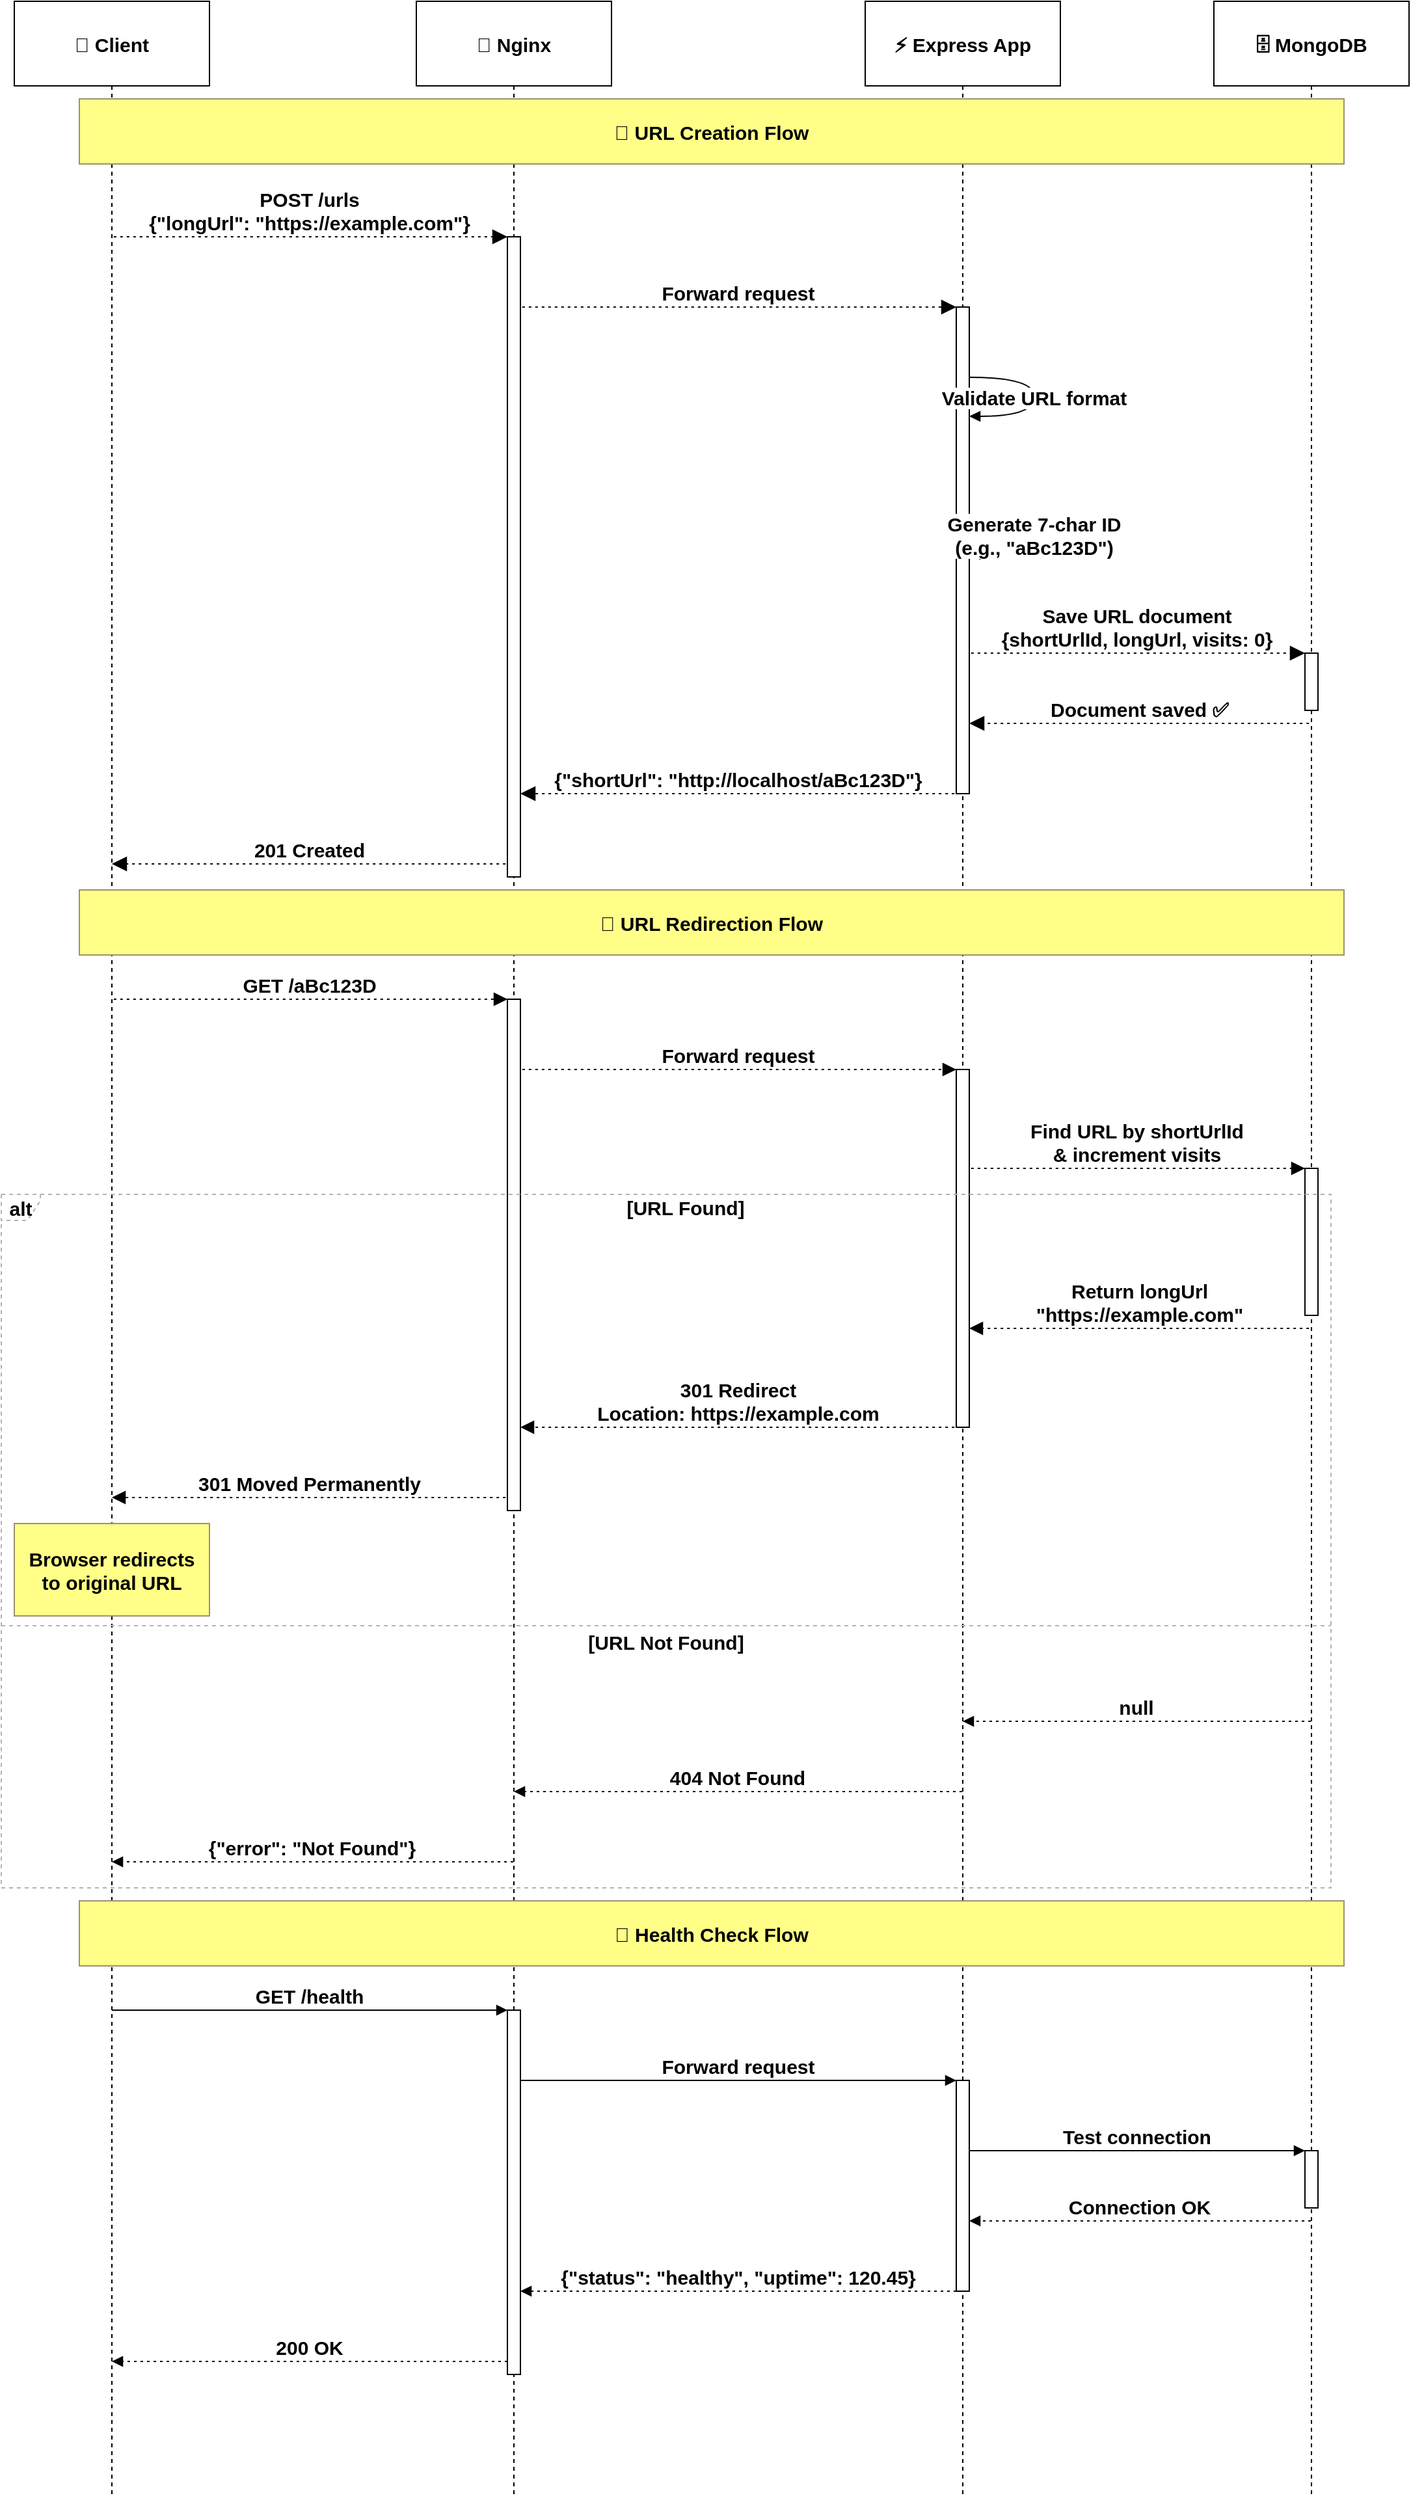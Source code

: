 <mxfile version="28.1.1">
  <diagram name="Page-1" id="5Cikq_0D57rgcYY9dtNF">
    <mxGraphModel dx="1432" dy="691" grid="1" gridSize="10" guides="1" tooltips="1" connect="1" arrows="1" fold="1" page="1" pageScale="1" pageWidth="1920" pageHeight="1200" math="0" shadow="0">
      <root>
        <mxCell id="0" />
        <mxCell id="1" parent="0" />
        <mxCell id="7h9v4WSWwZgwFa_6Z0hm-1" value="👤 Client" style="shape=umlLifeline;perimeter=lifelinePerimeter;whiteSpace=wrap;container=1;dropTarget=0;collapsible=0;recursiveResize=0;outlineConnect=0;portConstraint=eastwest;newEdgeStyle={&quot;edgeStyle&quot;:&quot;elbowEdgeStyle&quot;,&quot;elbow&quot;:&quot;vertical&quot;,&quot;curved&quot;:0,&quot;rounded&quot;:0};size=65;fontStyle=1;fontSize=15;" vertex="1" parent="1">
          <mxGeometry x="30" y="20" width="150" height="1919" as="geometry" />
        </mxCell>
        <mxCell id="7h9v4WSWwZgwFa_6Z0hm-2" value="🔄 Nginx" style="shape=umlLifeline;perimeter=lifelinePerimeter;whiteSpace=wrap;container=1;dropTarget=0;collapsible=0;recursiveResize=0;outlineConnect=0;portConstraint=eastwest;newEdgeStyle={&quot;edgeStyle&quot;:&quot;elbowEdgeStyle&quot;,&quot;elbow&quot;:&quot;vertical&quot;,&quot;curved&quot;:0,&quot;rounded&quot;:0};size=65;fontStyle=1;fontSize=15;" vertex="1" parent="1">
          <mxGeometry x="339" y="20" width="150" height="1919" as="geometry" />
        </mxCell>
        <mxCell id="7h9v4WSWwZgwFa_6Z0hm-3" value="" style="points=[];perimeter=orthogonalPerimeter;outlineConnect=0;targetShapes=umlLifeline;portConstraint=eastwest;newEdgeStyle={&quot;edgeStyle&quot;:&quot;elbowEdgeStyle&quot;,&quot;elbow&quot;:&quot;vertical&quot;,&quot;curved&quot;:0,&quot;rounded&quot;:0};fontStyle=1;fontSize=15;" vertex="1" parent="7h9v4WSWwZgwFa_6Z0hm-2">
          <mxGeometry x="70" y="181" width="10" height="492" as="geometry" />
        </mxCell>
        <mxCell id="7h9v4WSWwZgwFa_6Z0hm-4" value="" style="points=[];perimeter=orthogonalPerimeter;outlineConnect=0;targetShapes=umlLifeline;portConstraint=eastwest;newEdgeStyle={&quot;edgeStyle&quot;:&quot;elbowEdgeStyle&quot;,&quot;elbow&quot;:&quot;vertical&quot;,&quot;curved&quot;:0,&quot;rounded&quot;:0};fontStyle=1;fontSize=15;" vertex="1" parent="7h9v4WSWwZgwFa_6Z0hm-2">
          <mxGeometry x="70" y="767" width="10" height="393" as="geometry" />
        </mxCell>
        <mxCell id="7h9v4WSWwZgwFa_6Z0hm-5" value="" style="points=[];perimeter=orthogonalPerimeter;outlineConnect=0;targetShapes=umlLifeline;portConstraint=eastwest;newEdgeStyle={&quot;edgeStyle&quot;:&quot;elbowEdgeStyle&quot;,&quot;elbow&quot;:&quot;vertical&quot;,&quot;curved&quot;:0,&quot;rounded&quot;:0};fontStyle=1;fontSize=15;" vertex="1" parent="7h9v4WSWwZgwFa_6Z0hm-2">
          <mxGeometry x="70" y="1544" width="10" height="280" as="geometry" />
        </mxCell>
        <mxCell id="7h9v4WSWwZgwFa_6Z0hm-6" value="⚡ Express App" style="shape=umlLifeline;perimeter=lifelinePerimeter;whiteSpace=wrap;container=1;dropTarget=0;collapsible=0;recursiveResize=0;outlineConnect=0;portConstraint=eastwest;newEdgeStyle={&quot;edgeStyle&quot;:&quot;elbowEdgeStyle&quot;,&quot;elbow&quot;:&quot;vertical&quot;,&quot;curved&quot;:0,&quot;rounded&quot;:0};size=65;fontStyle=1;fontSize=15;" vertex="1" parent="1">
          <mxGeometry x="684" y="20" width="150" height="1919" as="geometry" />
        </mxCell>
        <mxCell id="7h9v4WSWwZgwFa_6Z0hm-7" value="" style="points=[];perimeter=orthogonalPerimeter;outlineConnect=0;targetShapes=umlLifeline;portConstraint=eastwest;newEdgeStyle={&quot;edgeStyle&quot;:&quot;elbowEdgeStyle&quot;,&quot;elbow&quot;:&quot;vertical&quot;,&quot;curved&quot;:0,&quot;rounded&quot;:0};fontStyle=1;fontSize=15;" vertex="1" parent="7h9v4WSWwZgwFa_6Z0hm-6">
          <mxGeometry x="70" y="235" width="10" height="374" as="geometry" />
        </mxCell>
        <mxCell id="7h9v4WSWwZgwFa_6Z0hm-8" value="" style="points=[];perimeter=orthogonalPerimeter;outlineConnect=0;targetShapes=umlLifeline;portConstraint=eastwest;newEdgeStyle={&quot;edgeStyle&quot;:&quot;elbowEdgeStyle&quot;,&quot;elbow&quot;:&quot;vertical&quot;,&quot;curved&quot;:0,&quot;rounded&quot;:0};fontStyle=1;fontSize=15;" vertex="1" parent="7h9v4WSWwZgwFa_6Z0hm-6">
          <mxGeometry x="70" y="821" width="10" height="275" as="geometry" />
        </mxCell>
        <mxCell id="7h9v4WSWwZgwFa_6Z0hm-9" value="" style="points=[];perimeter=orthogonalPerimeter;outlineConnect=0;targetShapes=umlLifeline;portConstraint=eastwest;newEdgeStyle={&quot;edgeStyle&quot;:&quot;elbowEdgeStyle&quot;,&quot;elbow&quot;:&quot;vertical&quot;,&quot;curved&quot;:0,&quot;rounded&quot;:0};fontStyle=1;fontSize=15;" vertex="1" parent="7h9v4WSWwZgwFa_6Z0hm-6">
          <mxGeometry x="70" y="1598" width="10" height="162" as="geometry" />
        </mxCell>
        <mxCell id="7h9v4WSWwZgwFa_6Z0hm-10" value="🗄️ MongoDB" style="shape=umlLifeline;perimeter=lifelinePerimeter;whiteSpace=wrap;container=1;dropTarget=0;collapsible=0;recursiveResize=0;outlineConnect=0;portConstraint=eastwest;newEdgeStyle={&quot;edgeStyle&quot;:&quot;elbowEdgeStyle&quot;,&quot;elbow&quot;:&quot;vertical&quot;,&quot;curved&quot;:0,&quot;rounded&quot;:0};size=65;fontStyle=1;fontSize=15;" vertex="1" parent="1">
          <mxGeometry x="952" y="20" width="150" height="1919" as="geometry" />
        </mxCell>
        <mxCell id="7h9v4WSWwZgwFa_6Z0hm-11" value="" style="points=[];perimeter=orthogonalPerimeter;outlineConnect=0;targetShapes=umlLifeline;portConstraint=eastwest;newEdgeStyle={&quot;edgeStyle&quot;:&quot;elbowEdgeStyle&quot;,&quot;elbow&quot;:&quot;vertical&quot;,&quot;curved&quot;:0,&quot;rounded&quot;:0};fontStyle=1;fontSize=15;" vertex="1" parent="7h9v4WSWwZgwFa_6Z0hm-10">
          <mxGeometry x="70" y="501" width="10" height="44" as="geometry" />
        </mxCell>
        <mxCell id="7h9v4WSWwZgwFa_6Z0hm-12" value="" style="points=[];perimeter=orthogonalPerimeter;outlineConnect=0;targetShapes=umlLifeline;portConstraint=eastwest;newEdgeStyle={&quot;edgeStyle&quot;:&quot;elbowEdgeStyle&quot;,&quot;elbow&quot;:&quot;vertical&quot;,&quot;curved&quot;:0,&quot;rounded&quot;:0};fontStyle=1;fontSize=15;" vertex="1" parent="7h9v4WSWwZgwFa_6Z0hm-10">
          <mxGeometry x="70" y="897" width="10" height="113" as="geometry" />
        </mxCell>
        <mxCell id="7h9v4WSWwZgwFa_6Z0hm-13" value="" style="points=[];perimeter=orthogonalPerimeter;outlineConnect=0;targetShapes=umlLifeline;portConstraint=eastwest;newEdgeStyle={&quot;edgeStyle&quot;:&quot;elbowEdgeStyle&quot;,&quot;elbow&quot;:&quot;vertical&quot;,&quot;curved&quot;:0,&quot;rounded&quot;:0};fontStyle=1;fontSize=15;" vertex="1" parent="7h9v4WSWwZgwFa_6Z0hm-10">
          <mxGeometry x="70" y="1652" width="10" height="44" as="geometry" />
        </mxCell>
        <mxCell id="7h9v4WSWwZgwFa_6Z0hm-14" value="alt" style="shape=umlFrame;dashed=1;pointerEvents=0;dropTarget=0;strokeColor=#B3B3B3;height=20;width=30;fontStyle=1;fontSize=15;" vertex="1" parent="1">
          <mxGeometry x="20" y="937" width="1022" height="533" as="geometry" />
        </mxCell>
        <mxCell id="7h9v4WSWwZgwFa_6Z0hm-15" value="[URL Found]" style="text;strokeColor=none;fillColor=none;align=center;verticalAlign=middle;whiteSpace=wrap;fontStyle=1;fontSize=15;" vertex="1" parent="7h9v4WSWwZgwFa_6Z0hm-14">
          <mxGeometry x="30" width="992" height="20" as="geometry" />
        </mxCell>
        <mxCell id="7h9v4WSWwZgwFa_6Z0hm-16" value="[URL Not Found]" style="shape=line;dashed=1;whiteSpace=wrap;verticalAlign=top;labelPosition=center;verticalLabelPosition=middle;align=center;strokeColor=#B3B3B3;fontStyle=1;fontSize=15;" vertex="1" parent="7h9v4WSWwZgwFa_6Z0hm-14">
          <mxGeometry y="329" width="1022" height="5" as="geometry" />
        </mxCell>
        <mxCell id="7h9v4WSWwZgwFa_6Z0hm-17" value="POST /urls&#xa;{&quot;longUrl&quot;: &quot;https://example.com&quot;}" style="verticalAlign=bottom;edgeStyle=elbowEdgeStyle;elbow=vertical;curved=0;rounded=0;endArrow=block;fontStyle=1;fontSize=15;dashed=1;dashPattern=2 3;strokeColor=default;align=center;fontFamily=Helvetica;fontColor=default;labelBackgroundColor=default;endSize=9;flowAnimation=1;endFill=1;startSize=8;" edge="1" parent="1" source="7h9v4WSWwZgwFa_6Z0hm-1" target="7h9v4WSWwZgwFa_6Z0hm-3">
          <mxGeometry relative="1" as="geometry">
            <Array as="points">
              <mxPoint x="266" y="201" />
            </Array>
          </mxGeometry>
        </mxCell>
        <mxCell id="7h9v4WSWwZgwFa_6Z0hm-18" value="Forward request" style="verticalAlign=bottom;edgeStyle=elbowEdgeStyle;elbow=vertical;curved=0;rounded=0;endArrow=block;fontStyle=1;fontSize=15;dashed=1;dashPattern=2 3;strokeColor=default;align=center;fontFamily=Helvetica;fontColor=default;labelBackgroundColor=default;startSize=8;endFill=1;endSize=9;flowAnimation=1;" edge="1" parent="1" source="7h9v4WSWwZgwFa_6Z0hm-3" target="7h9v4WSWwZgwFa_6Z0hm-7">
          <mxGeometry relative="1" as="geometry">
            <Array as="points">
              <mxPoint x="595" y="255" />
            </Array>
          </mxGeometry>
        </mxCell>
        <mxCell id="7h9v4WSWwZgwFa_6Z0hm-19" value="Validate URL format" style="curved=1;endArrow=block;rounded=0;fontStyle=1;fontSize=15;" edge="1" parent="1" source="7h9v4WSWwZgwFa_6Z0hm-7" target="7h9v4WSWwZgwFa_6Z0hm-7">
          <mxGeometry relative="1" as="geometry">
            <Array as="points">
              <mxPoint x="814" y="309" />
              <mxPoint x="814" y="339" />
            </Array>
          </mxGeometry>
        </mxCell>
        <mxCell id="7h9v4WSWwZgwFa_6Z0hm-20" value="Generate 7-char ID&#xa;(e.g., &quot;aBc123D&quot;)" style="curved=1;endArrow=block;rounded=0;fontStyle=1;fontSize=15;" edge="1" parent="1" source="7h9v4WSWwZgwFa_6Z0hm-7" target="7h9v4WSWwZgwFa_6Z0hm-7">
          <mxGeometry relative="1" as="geometry">
            <Array as="points">
              <mxPoint x="814" y="415" />
              <mxPoint x="814" y="445" />
            </Array>
          </mxGeometry>
        </mxCell>
        <mxCell id="7h9v4WSWwZgwFa_6Z0hm-21" value="Save URL document&#xa;{shortUrlId, longUrl, visits: 0}" style="verticalAlign=bottom;edgeStyle=elbowEdgeStyle;elbow=vertical;curved=0;rounded=0;endArrow=block;fontStyle=1;fontSize=15;dashed=1;dashPattern=2 3;strokeColor=default;align=center;fontFamily=Helvetica;fontColor=default;labelBackgroundColor=default;startSize=8;endFill=1;endSize=9;flowAnimation=1;" edge="1" parent="1" source="7h9v4WSWwZgwFa_6Z0hm-7" target="7h9v4WSWwZgwFa_6Z0hm-11">
          <mxGeometry relative="1" as="geometry">
            <Array as="points">
              <mxPoint x="902" y="521" />
            </Array>
          </mxGeometry>
        </mxCell>
        <mxCell id="7h9v4WSWwZgwFa_6Z0hm-22" value="Document saved ✅" style="verticalAlign=bottom;edgeStyle=elbowEdgeStyle;elbow=vertical;curved=0;rounded=0;dashed=1;dashPattern=2 3;endArrow=block;fontStyle=1;fontSize=15;strokeColor=default;align=center;fontFamily=Helvetica;fontColor=default;labelBackgroundColor=default;startSize=8;endFill=1;endSize=9;flowAnimation=1;" edge="1" parent="1" source="7h9v4WSWwZgwFa_6Z0hm-10" target="7h9v4WSWwZgwFa_6Z0hm-7">
          <mxGeometry relative="1" as="geometry">
            <Array as="points">
              <mxPoint x="905" y="575" />
            </Array>
          </mxGeometry>
        </mxCell>
        <mxCell id="7h9v4WSWwZgwFa_6Z0hm-23" value="{&quot;shortUrl&quot;: &quot;http://localhost/aBc123D&quot;}" style="verticalAlign=bottom;edgeStyle=elbowEdgeStyle;elbow=vertical;curved=0;rounded=0;dashed=1;dashPattern=2 3;endArrow=block;fontStyle=1;fontSize=15;strokeColor=default;align=center;fontFamily=Helvetica;fontColor=default;labelBackgroundColor=default;startSize=8;endFill=1;endSize=9;flowAnimation=1;" edge="1" parent="1" source="7h9v4WSWwZgwFa_6Z0hm-7" target="7h9v4WSWwZgwFa_6Z0hm-3">
          <mxGeometry relative="1" as="geometry">
            <Array as="points">
              <mxPoint x="598" y="629" />
            </Array>
          </mxGeometry>
        </mxCell>
        <mxCell id="7h9v4WSWwZgwFa_6Z0hm-24" value="201 Created" style="verticalAlign=bottom;edgeStyle=elbowEdgeStyle;elbow=vertical;curved=0;rounded=0;dashed=1;dashPattern=2 3;endArrow=block;fontStyle=1;fontSize=15;strokeColor=default;align=center;fontFamily=Helvetica;fontColor=default;labelBackgroundColor=default;startSize=8;endFill=1;endSize=9;flowAnimation=1;" edge="1" parent="1" source="7h9v4WSWwZgwFa_6Z0hm-3" target="7h9v4WSWwZgwFa_6Z0hm-1">
          <mxGeometry relative="1" as="geometry">
            <Array as="points">
              <mxPoint x="269" y="683" />
            </Array>
          </mxGeometry>
        </mxCell>
        <mxCell id="7h9v4WSWwZgwFa_6Z0hm-25" value="GET /aBc123D" style="verticalAlign=bottom;edgeStyle=elbowEdgeStyle;elbow=vertical;curved=0;rounded=0;endArrow=block;fontStyle=1;fontSize=15;dashed=1;dashPattern=2 3;strokeColor=default;align=center;fontFamily=Helvetica;fontColor=default;labelBackgroundColor=default;endSize=8;flowAnimation=1;" edge="1" parent="1" source="7h9v4WSWwZgwFa_6Z0hm-1" target="7h9v4WSWwZgwFa_6Z0hm-4">
          <mxGeometry relative="1" as="geometry">
            <Array as="points">
              <mxPoint x="266" y="787" />
            </Array>
          </mxGeometry>
        </mxCell>
        <mxCell id="7h9v4WSWwZgwFa_6Z0hm-26" value="Forward request" style="verticalAlign=bottom;edgeStyle=elbowEdgeStyle;elbow=vertical;curved=0;rounded=0;endArrow=block;fontStyle=1;fontSize=15;dashed=1;dashPattern=2 3;strokeColor=default;align=center;fontFamily=Helvetica;fontColor=default;labelBackgroundColor=default;endSize=8;flowAnimation=1;" edge="1" parent="1" source="7h9v4WSWwZgwFa_6Z0hm-4" target="7h9v4WSWwZgwFa_6Z0hm-8">
          <mxGeometry relative="1" as="geometry">
            <Array as="points">
              <mxPoint x="595" y="841" />
            </Array>
          </mxGeometry>
        </mxCell>
        <mxCell id="7h9v4WSWwZgwFa_6Z0hm-27" value="Find URL by shortUrlId&#xa;&amp; increment visits" style="verticalAlign=bottom;edgeStyle=elbowEdgeStyle;elbow=vertical;curved=0;rounded=0;endArrow=block;fontStyle=1;fontSize=15;dashed=1;dashPattern=2 3;strokeColor=default;align=center;fontFamily=Helvetica;fontColor=default;labelBackgroundColor=default;endSize=8;flowAnimation=1;" edge="1" parent="1" source="7h9v4WSWwZgwFa_6Z0hm-8" target="7h9v4WSWwZgwFa_6Z0hm-12">
          <mxGeometry relative="1" as="geometry">
            <Array as="points">
              <mxPoint x="902" y="917" />
            </Array>
          </mxGeometry>
        </mxCell>
        <mxCell id="7h9v4WSWwZgwFa_6Z0hm-28" value="Return longUrl&#xa;&quot;https://example.com&quot;" style="verticalAlign=bottom;edgeStyle=elbowEdgeStyle;elbow=vertical;curved=0;rounded=0;dashed=1;dashPattern=2 3;endArrow=block;fontStyle=1;fontSize=15;strokeColor=default;align=center;fontFamily=Helvetica;fontColor=default;labelBackgroundColor=default;endSize=8;flowAnimation=1;" edge="1" parent="1" source="7h9v4WSWwZgwFa_6Z0hm-10" target="7h9v4WSWwZgwFa_6Z0hm-8">
          <mxGeometry relative="1" as="geometry">
            <Array as="points">
              <mxPoint x="905" y="1040" />
            </Array>
          </mxGeometry>
        </mxCell>
        <mxCell id="7h9v4WSWwZgwFa_6Z0hm-29" value="301 Redirect&#xa;Location: https://example.com" style="verticalAlign=bottom;edgeStyle=elbowEdgeStyle;elbow=vertical;curved=0;rounded=0;dashed=1;dashPattern=2 3;endArrow=block;fontStyle=1;fontSize=15;flowAnimation=1;endSize=8;" edge="1" parent="1" source="7h9v4WSWwZgwFa_6Z0hm-8" target="7h9v4WSWwZgwFa_6Z0hm-4">
          <mxGeometry relative="1" as="geometry">
            <Array as="points">
              <mxPoint x="598" y="1116" />
            </Array>
          </mxGeometry>
        </mxCell>
        <mxCell id="7h9v4WSWwZgwFa_6Z0hm-30" value="301 Moved Permanently" style="verticalAlign=bottom;edgeStyle=elbowEdgeStyle;elbow=vertical;curved=0;rounded=0;dashed=1;dashPattern=2 3;endArrow=block;fontStyle=1;fontSize=15;strokeColor=default;align=center;fontFamily=Helvetica;fontColor=default;labelBackgroundColor=default;endSize=8;flowAnimation=1;" edge="1" parent="1" source="7h9v4WSWwZgwFa_6Z0hm-4" target="7h9v4WSWwZgwFa_6Z0hm-1">
          <mxGeometry relative="1" as="geometry">
            <Array as="points">
              <mxPoint x="269" y="1170" />
            </Array>
          </mxGeometry>
        </mxCell>
        <mxCell id="7h9v4WSWwZgwFa_6Z0hm-31" value="null" style="verticalAlign=bottom;edgeStyle=elbowEdgeStyle;elbow=vertical;curved=0;rounded=0;dashed=1;dashPattern=2 3;endArrow=block;fontStyle=1;fontSize=15;" edge="1" parent="1" source="7h9v4WSWwZgwFa_6Z0hm-10" target="7h9v4WSWwZgwFa_6Z0hm-6">
          <mxGeometry relative="1" as="geometry">
            <Array as="points">
              <mxPoint x="905" y="1342" />
            </Array>
          </mxGeometry>
        </mxCell>
        <mxCell id="7h9v4WSWwZgwFa_6Z0hm-32" value="404 Not Found" style="verticalAlign=bottom;edgeStyle=elbowEdgeStyle;elbow=vertical;curved=0;rounded=0;dashed=1;dashPattern=2 3;endArrow=block;fontStyle=1;fontSize=15;" edge="1" parent="1" source="7h9v4WSWwZgwFa_6Z0hm-6" target="7h9v4WSWwZgwFa_6Z0hm-2">
          <mxGeometry relative="1" as="geometry">
            <Array as="points">
              <mxPoint x="598" y="1396" />
            </Array>
          </mxGeometry>
        </mxCell>
        <mxCell id="7h9v4WSWwZgwFa_6Z0hm-33" value="{&quot;error&quot;: &quot;Not Found&quot;}" style="verticalAlign=bottom;edgeStyle=elbowEdgeStyle;elbow=vertical;curved=0;rounded=0;dashed=1;dashPattern=2 3;endArrow=block;fontStyle=1;fontSize=15;" edge="1" parent="1" source="7h9v4WSWwZgwFa_6Z0hm-2" target="7h9v4WSWwZgwFa_6Z0hm-1">
          <mxGeometry relative="1" as="geometry">
            <Array as="points">
              <mxPoint x="271" y="1450" />
            </Array>
          </mxGeometry>
        </mxCell>
        <mxCell id="7h9v4WSWwZgwFa_6Z0hm-34" value="GET /health" style="verticalAlign=bottom;edgeStyle=elbowEdgeStyle;elbow=vertical;curved=0;rounded=0;endArrow=block;fontStyle=1;fontSize=15;" edge="1" parent="1" source="7h9v4WSWwZgwFa_6Z0hm-1" target="7h9v4WSWwZgwFa_6Z0hm-5">
          <mxGeometry relative="1" as="geometry">
            <Array as="points">
              <mxPoint x="266" y="1564" />
            </Array>
          </mxGeometry>
        </mxCell>
        <mxCell id="7h9v4WSWwZgwFa_6Z0hm-35" value="Forward request" style="verticalAlign=bottom;edgeStyle=elbowEdgeStyle;elbow=vertical;curved=0;rounded=0;endArrow=block;fontStyle=1;fontSize=15;" edge="1" parent="1" source="7h9v4WSWwZgwFa_6Z0hm-5" target="7h9v4WSWwZgwFa_6Z0hm-9">
          <mxGeometry relative="1" as="geometry">
            <Array as="points">
              <mxPoint x="595" y="1618" />
            </Array>
          </mxGeometry>
        </mxCell>
        <mxCell id="7h9v4WSWwZgwFa_6Z0hm-36" value="Test connection" style="verticalAlign=bottom;edgeStyle=elbowEdgeStyle;elbow=vertical;curved=0;rounded=0;endArrow=block;fontStyle=1;fontSize=15;" edge="1" parent="1" source="7h9v4WSWwZgwFa_6Z0hm-9" target="7h9v4WSWwZgwFa_6Z0hm-13">
          <mxGeometry relative="1" as="geometry">
            <Array as="points">
              <mxPoint x="902" y="1672" />
            </Array>
          </mxGeometry>
        </mxCell>
        <mxCell id="7h9v4WSWwZgwFa_6Z0hm-37" value="Connection OK" style="verticalAlign=bottom;edgeStyle=elbowEdgeStyle;elbow=vertical;curved=0;rounded=0;dashed=1;dashPattern=2 3;endArrow=block;fontStyle=1;fontSize=15;" edge="1" parent="1" source="7h9v4WSWwZgwFa_6Z0hm-10" target="7h9v4WSWwZgwFa_6Z0hm-9">
          <mxGeometry relative="1" as="geometry">
            <Array as="points">
              <mxPoint x="905" y="1726" />
            </Array>
          </mxGeometry>
        </mxCell>
        <mxCell id="7h9v4WSWwZgwFa_6Z0hm-38" value="{&quot;status&quot;: &quot;healthy&quot;, &quot;uptime&quot;: 120.45}" style="verticalAlign=bottom;edgeStyle=elbowEdgeStyle;elbow=vertical;curved=0;rounded=0;dashed=1;dashPattern=2 3;endArrow=block;fontStyle=1;fontSize=15;" edge="1" parent="1" source="7h9v4WSWwZgwFa_6Z0hm-9" target="7h9v4WSWwZgwFa_6Z0hm-5">
          <mxGeometry relative="1" as="geometry">
            <Array as="points">
              <mxPoint x="598" y="1780" />
            </Array>
          </mxGeometry>
        </mxCell>
        <mxCell id="7h9v4WSWwZgwFa_6Z0hm-39" value="200 OK" style="verticalAlign=bottom;edgeStyle=elbowEdgeStyle;elbow=vertical;curved=0;rounded=0;dashed=1;dashPattern=2 3;endArrow=block;fontStyle=1;fontSize=15;" edge="1" parent="1" source="7h9v4WSWwZgwFa_6Z0hm-5" target="7h9v4WSWwZgwFa_6Z0hm-1">
          <mxGeometry relative="1" as="geometry">
            <Array as="points">
              <mxPoint x="269" y="1834" />
            </Array>
          </mxGeometry>
        </mxCell>
        <mxCell id="7h9v4WSWwZgwFa_6Z0hm-40" value="📝 URL Creation Flow" style="fillColor=#ffff88;strokeColor=#9E916F;fontStyle=1;fontSize=15;" vertex="1" parent="1">
          <mxGeometry x="80" y="95" width="972" height="50" as="geometry" />
        </mxCell>
        <mxCell id="7h9v4WSWwZgwFa_6Z0hm-41" value="🔄 URL Redirection Flow" style="fillColor=#ffff88;strokeColor=#9E916F;fontStyle=1;fontSize=15;" vertex="1" parent="1">
          <mxGeometry x="80" y="703" width="972" height="50" as="geometry" />
        </mxCell>
        <mxCell id="7h9v4WSWwZgwFa_6Z0hm-42" value="Browser redirects&#xa;to original URL" style="fillColor=#ffff88;strokeColor=#9E916F;fontStyle=1;fontSize=15;" vertex="1" parent="1">
          <mxGeometry x="30" y="1190" width="150" height="71" as="geometry" />
        </mxCell>
        <mxCell id="7h9v4WSWwZgwFa_6Z0hm-43" value="💚 Health Check Flow" style="fillColor=#ffff88;strokeColor=#9E916F;fontStyle=1;fontSize=15;" vertex="1" parent="1">
          <mxGeometry x="80" y="1480" width="972" height="50" as="geometry" />
        </mxCell>
      </root>
    </mxGraphModel>
  </diagram>
</mxfile>
